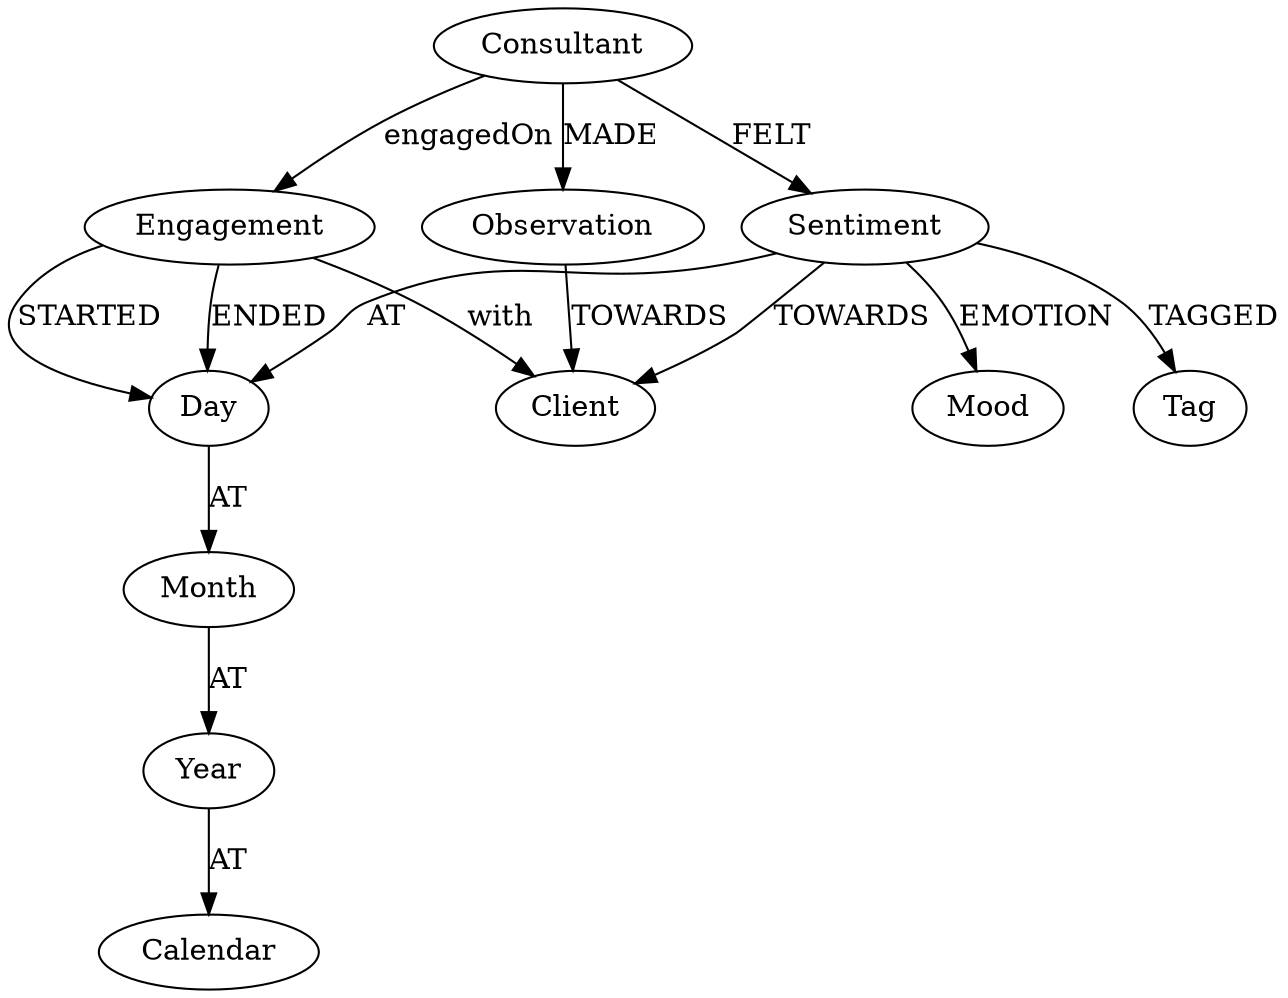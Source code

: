 digraph {
	Consultant -> Engagement [label="engagedOn"];
	Engagement -> Client [label="with"];
	Engagement -> Day [label="STARTED"];
	Engagement -> Day [label="ENDED"];
	Consultant -> Sentiment [label="FELT"];
	Consultant -> Observation [label="MADE"];
	Observation -> Client [label="TOWARDS"];
	Sentiment -> Mood [label="EMOTION"];
	Sentiment -> Tag [label="TAGGED"];
	Sentiment -> Client [label="TOWARDS"];
	Sentiment -> Day [label="AT"];
	Day -> Month [label="AT"];
	Month -> Year [label="AT"];
	Year -> Calendar [label="AT"];
}